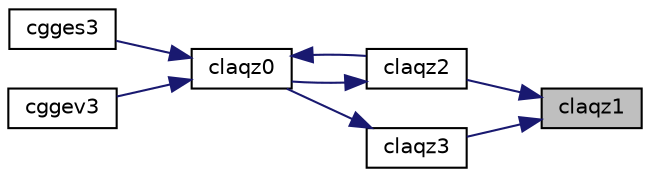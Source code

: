digraph "claqz1"
{
 // LATEX_PDF_SIZE
  edge [fontname="Helvetica",fontsize="10",labelfontname="Helvetica",labelfontsize="10"];
  node [fontname="Helvetica",fontsize="10",shape=record];
  rankdir="RL";
  Node1 [label="claqz1",height=0.2,width=0.4,color="black", fillcolor="grey75", style="filled", fontcolor="black",tooltip="CLAQZ1"];
  Node1 -> Node2 [dir="back",color="midnightblue",fontsize="10",style="solid",fontname="Helvetica"];
  Node2 [label="claqz2",height=0.2,width=0.4,color="black", fillcolor="white", style="filled",URL="$claqz2_8f.html#a7694233b6b4b9cad62a541d1ee08f1e0",tooltip="CLAQZ2"];
  Node2 -> Node3 [dir="back",color="midnightblue",fontsize="10",style="solid",fontname="Helvetica"];
  Node3 [label="claqz0",height=0.2,width=0.4,color="black", fillcolor="white", style="filled",URL="$claqz0_8f.html#aed62e805f0ae98da9dea643f1018f81c",tooltip="CLAQZ0"];
  Node3 -> Node4 [dir="back",color="midnightblue",fontsize="10",style="solid",fontname="Helvetica"];
  Node4 [label="cgges3",height=0.2,width=0.4,color="black", fillcolor="white", style="filled",URL="$cgges3_8f.html#a3dc709a1dd02201ad3cf186a12f518b7",tooltip="CGGES3 computes the eigenvalues, the Schur form, and, optionally, the matrix of Schur vectors for GE ..."];
  Node3 -> Node5 [dir="back",color="midnightblue",fontsize="10",style="solid",fontname="Helvetica"];
  Node5 [label="cggev3",height=0.2,width=0.4,color="black", fillcolor="white", style="filled",URL="$cggev3_8f.html#a2ed47545cc304bb0d7d5d50db826442a",tooltip="CGGEV3 computes the eigenvalues and, optionally, the left and/or right eigenvectors for GE matrices (..."];
  Node3 -> Node2 [dir="back",color="midnightblue",fontsize="10",style="solid",fontname="Helvetica"];
  Node1 -> Node6 [dir="back",color="midnightblue",fontsize="10",style="solid",fontname="Helvetica"];
  Node6 [label="claqz3",height=0.2,width=0.4,color="black", fillcolor="white", style="filled",URL="$claqz3_8f.html#a54c88e11c9c15d87f1c32ae1242be7e2",tooltip="CLAQZ3"];
  Node6 -> Node3 [dir="back",color="midnightblue",fontsize="10",style="solid",fontname="Helvetica"];
}
